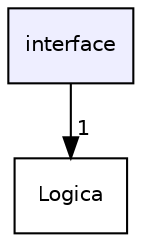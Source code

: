 digraph "interface" {
  compound=true
  node [ fontsize="10", fontname="Helvetica"];
  edge [ labelfontsize="10", labelfontname="Helvetica"];
  dir_b31d54d5631803016a26f28213a41162 [shape=box, label="interface", style="filled", fillcolor="#eeeeff", pencolor="black", URL="dir_b31d54d5631803016a26f28213a41162.html"];
  dir_cdaaa67d38676051154f8f8978881cf2 [shape=box label="Logica" URL="dir_cdaaa67d38676051154f8f8978881cf2.html"];
  dir_b31d54d5631803016a26f28213a41162->dir_cdaaa67d38676051154f8f8978881cf2 [headlabel="1", labeldistance=1.5 headhref="dir_000001_000003.html"];
}
